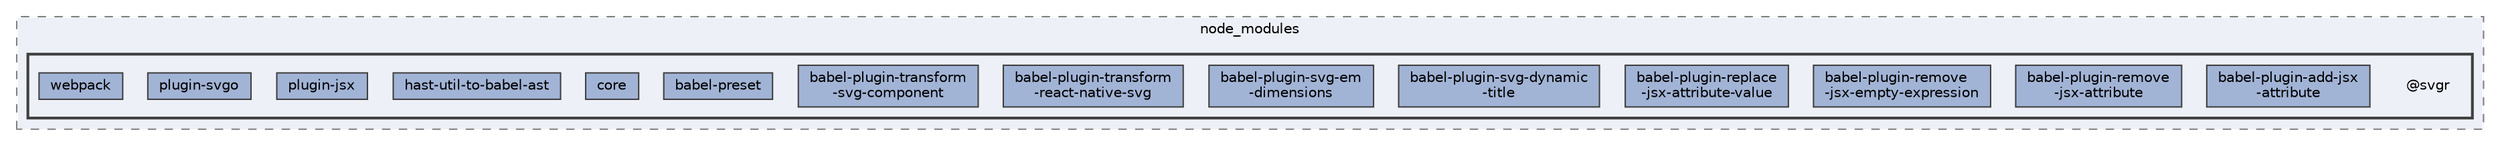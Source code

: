 digraph "pkiclassroomrescheduler/src/main/frontend/node_modules/@svgr"
{
 // LATEX_PDF_SIZE
  bgcolor="transparent";
  edge [fontname=Helvetica,fontsize=10,labelfontname=Helvetica,labelfontsize=10];
  node [fontname=Helvetica,fontsize=10,shape=box,height=0.2,width=0.4];
  compound=true
  subgraph clusterdir_72953eda66ccb3a2722c28e1c3e6c23b {
    graph [ bgcolor="#edf0f7", pencolor="grey50", label="node_modules", fontname=Helvetica,fontsize=10 style="filled,dashed", URL="dir_72953eda66ccb3a2722c28e1c3e6c23b.html",tooltip=""]
  subgraph clusterdir_06862fe7250a28ee77dbb11ecfd0ee1a {
    graph [ bgcolor="#edf0f7", pencolor="grey25", label="", fontname=Helvetica,fontsize=10 style="filled,bold", URL="dir_06862fe7250a28ee77dbb11ecfd0ee1a.html",tooltip=""]
    dir_06862fe7250a28ee77dbb11ecfd0ee1a [shape=plaintext, label="@svgr"];
  dir_3c380edfc6185e9aa86fb8b8ec376e8a [label="babel-plugin-add-jsx\l-attribute", fillcolor="#a2b4d6", color="grey25", style="filled", URL="dir_3c380edfc6185e9aa86fb8b8ec376e8a.html",tooltip=""];
  dir_a9a97b70c51ee8eaa160dc562a5b38ed [label="babel-plugin-remove\l-jsx-attribute", fillcolor="#a2b4d6", color="grey25", style="filled", URL="dir_a9a97b70c51ee8eaa160dc562a5b38ed.html",tooltip=""];
  dir_1828e1b97de56f665c9fe7bc186ef995 [label="babel-plugin-remove\l-jsx-empty-expression", fillcolor="#a2b4d6", color="grey25", style="filled", URL="dir_1828e1b97de56f665c9fe7bc186ef995.html",tooltip=""];
  dir_a80ff21605e349e7166880be018f7774 [label="babel-plugin-replace\l-jsx-attribute-value", fillcolor="#a2b4d6", color="grey25", style="filled", URL="dir_a80ff21605e349e7166880be018f7774.html",tooltip=""];
  dir_27854d343ed6351f746646c768757cc1 [label="babel-plugin-svg-dynamic\l-title", fillcolor="#a2b4d6", color="grey25", style="filled", URL="dir_27854d343ed6351f746646c768757cc1.html",tooltip=""];
  dir_f1bef7f6c47f1e65280825dd1d1d6c20 [label="babel-plugin-svg-em\l-dimensions", fillcolor="#a2b4d6", color="grey25", style="filled", URL="dir_f1bef7f6c47f1e65280825dd1d1d6c20.html",tooltip=""];
  dir_d3fa3c8b1d2dfa2e6ff16bc994ef0297 [label="babel-plugin-transform\l-react-native-svg", fillcolor="#a2b4d6", color="grey25", style="filled", URL="dir_d3fa3c8b1d2dfa2e6ff16bc994ef0297.html",tooltip=""];
  dir_6a7ecaf730eaa40c55070e5d34da15d4 [label="babel-plugin-transform\l-svg-component", fillcolor="#a2b4d6", color="grey25", style="filled", URL="dir_6a7ecaf730eaa40c55070e5d34da15d4.html",tooltip=""];
  dir_dbb2e688bc19f74ac80013f16bf51f1e [label="babel-preset", fillcolor="#a2b4d6", color="grey25", style="filled", URL="dir_dbb2e688bc19f74ac80013f16bf51f1e.html",tooltip=""];
  dir_4e0424019ccf34d5e679853f0afd99d2 [label="core", fillcolor="#a2b4d6", color="grey25", style="filled", URL="dir_4e0424019ccf34d5e679853f0afd99d2.html",tooltip=""];
  dir_fa78deaf71fc133f531c00024877e6b1 [label="hast-util-to-babel-ast", fillcolor="#a2b4d6", color="grey25", style="filled", URL="dir_fa78deaf71fc133f531c00024877e6b1.html",tooltip=""];
  dir_4392d12919d45fe3c532dbe6b989cfc7 [label="plugin-jsx", fillcolor="#a2b4d6", color="grey25", style="filled", URL="dir_4392d12919d45fe3c532dbe6b989cfc7.html",tooltip=""];
  dir_5ace8c786c726f4f15133d399b2bd81b [label="plugin-svgo", fillcolor="#a2b4d6", color="grey25", style="filled", URL="dir_5ace8c786c726f4f15133d399b2bd81b.html",tooltip=""];
  dir_3a161a6e47e2012d658c230ac4f78395 [label="webpack", fillcolor="#a2b4d6", color="grey25", style="filled", URL="dir_3a161a6e47e2012d658c230ac4f78395.html",tooltip=""];
  }
  }
}
